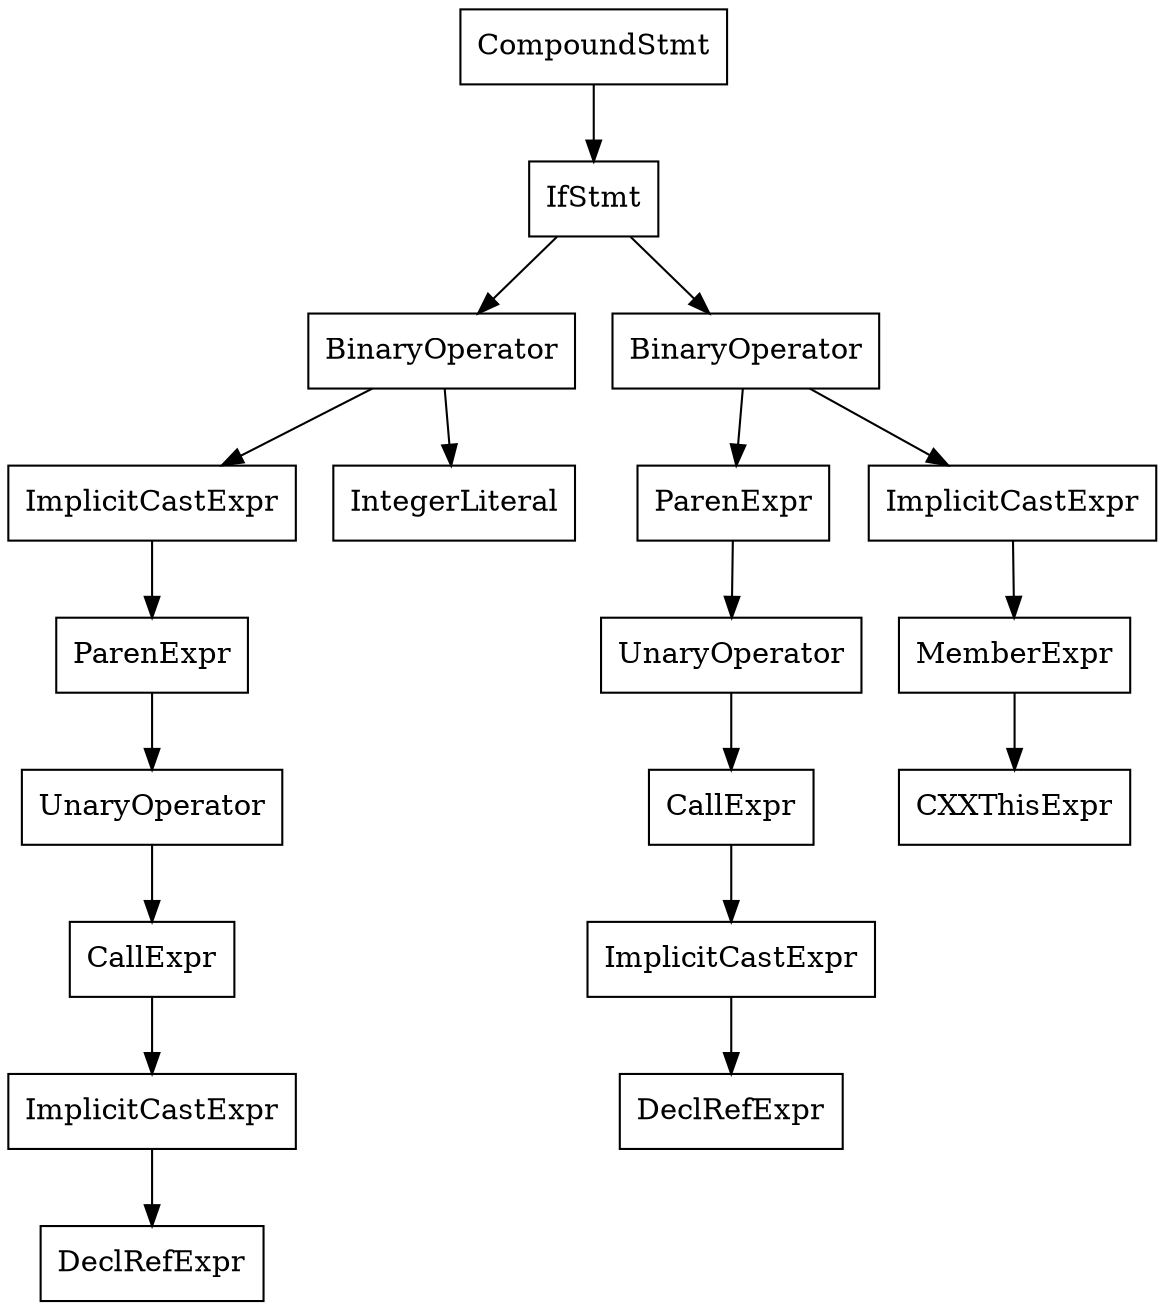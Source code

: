 digraph unnamed {

	Node0x55e7aabdb090 [shape=record,label="{CompoundStmt}"];
	Node0x55e7aabdb090 -> Node0x55e7aabdb070;
	Node0x55e7aabdb070 [shape=record,label="{IfStmt}"];
	Node0x55e7aabdb070 -> Node0x55e7aabdaf40;
	Node0x55e7aabdb070 -> Node0x55e7aabdb050;
	Node0x55e7aabdaf40 [shape=record,label="{BinaryOperator}"];
	Node0x55e7aabdaf40 -> Node0x55e7aabdaf28;
	Node0x55e7aabdaf40 -> Node0x55e7aa7843e0;
	Node0x55e7aabdaf28 [shape=record,label="{ImplicitCastExpr}"];
	Node0x55e7aabdaf28 -> Node0x55e7aabdaf08;
	Node0x55e7aabdaf08 [shape=record,label="{ParenExpr}"];
	Node0x55e7aabdaf08 -> Node0x55e7aabdaef0;
	Node0x55e7aabdaef0 [shape=record,label="{UnaryOperator}"];
	Node0x55e7aabdaef0 -> Node0x55e7aabdaed0;
	Node0x55e7aabdaed0 [shape=record,label="{CallExpr}"];
	Node0x55e7aabdaed0 -> Node0x55e7aabdaeb8;
	Node0x55e7aabdaeb8 [shape=record,label="{ImplicitCastExpr}"];
	Node0x55e7aabdaeb8 -> Node0x55e7aa784350;
	Node0x55e7aa784350 [shape=record,label="{DeclRefExpr}"];
	Node0x55e7aa7843e0 [shape=record,label="{IntegerLiteral}"];
	Node0x55e7aabdb050 [shape=record,label="{BinaryOperator}"];
	Node0x55e7aabdb050 -> Node0x55e7aabdafb0;
	Node0x55e7aabdb050 -> Node0x55e7aabdb038;
	Node0x55e7aabdafb0 [shape=record,label="{ParenExpr}"];
	Node0x55e7aabdafb0 -> Node0x55e7aabdaf98;
	Node0x55e7aabdaf98 [shape=record,label="{UnaryOperator}"];
	Node0x55e7aabdaf98 -> Node0x55e7aabdaf78;
	Node0x55e7aabdaf78 [shape=record,label="{CallExpr}"];
	Node0x55e7aabdaf78 -> Node0x55e7aabdaf60;
	Node0x55e7aabdaf60 [shape=record,label="{ImplicitCastExpr}"];
	Node0x55e7aabdaf60 -> Node0x55e7aa784480;
	Node0x55e7aa784480 [shape=record,label="{DeclRefExpr}"];
	Node0x55e7aabdb038 [shape=record,label="{ImplicitCastExpr}"];
	Node0x55e7aabdb038 -> Node0x55e7aabdb008;
	Node0x55e7aabdb008 [shape=record,label="{MemberExpr}"];
	Node0x55e7aabdb008 -> Node0x55e7aabdaff8;
	Node0x55e7aabdaff8 [shape=record,label="{CXXThisExpr}"];
}
